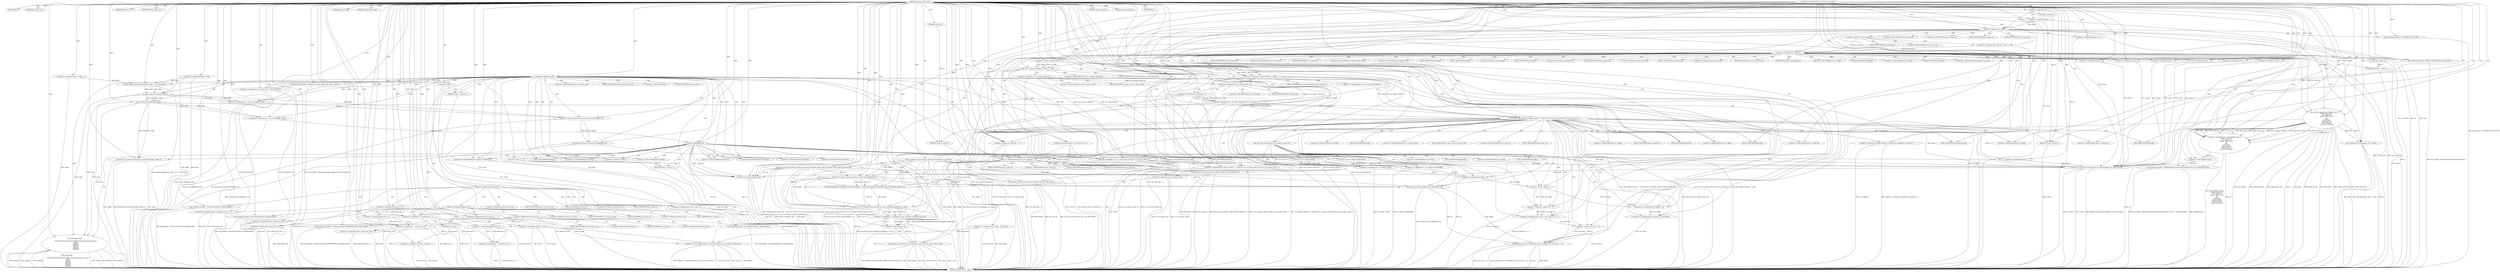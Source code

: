 digraph hostapd_notif_assoc {  
"1000117" [label = "(METHOD,hostapd_notif_assoc)" ]
"1000610" [label = "(METHOD_RETURN,int __cdecl)" ]
"1000118" [label = "(PARAM,hostapd_data *hapd)" ]
"1000119" [label = "(PARAM,const u8 *addr)" ]
"1000120" [label = "(PARAM,const u8 *req_ies)" ]
"1000121" [label = "(PARAM,size_t req_ies_len)" ]
"1000122" [label = "(PARAM,int reassoc)" ]
"1000140" [label = "(<operator>.assignment,hapda = hapd)" ]
"1000143" [label = "(<operator>.assignment,addra = addr)" ]
"1000146" [label = "(<operator>.assignment,req_iesa = req_ies)" ]
"1000149" [label = "(<operator>.assignment,req_ies_lena = req_ies_len)" ]
"1000152" [label = "(<operator>.assignment,reassoca = reassoc)" ]
"1000156" [label = "(<operator>.logicalNot,!addr)" ]
"1000159" [label = "(wpa_printf,wpa_printf(2, \"hostapd_notif_assoc: Skip event with no address\"))" ]
"1000162" [label = "(RETURN,return -1;,return -1;)" ]
"1000163" [label = "(<operator>.minus,-1)" ]
"1000165" [label = "(hostapd_logger,hostapd_logger(hapda, addra, 1u, 2, \"associated\"))" ]
"1000171" [label = "(ieee802_11_parse_elems,ieee802_11_parse_elems(req_iesa, req_ies_lena, &elems, 0))" ]
"1000182" [label = "(<operator>.assignment,ie = elems.wps_ie - 2)" ]
"1000184" [label = "(<operator>.subtraction,elems.wps_ie - 2)" ]
"1000189" [label = "(<operator>.assignment,ielen = elems.wps_ie_len + 2)" ]
"1000191" [label = "(<operator>.addition,elems.wps_ie_len + 2)" ]
"1000196" [label = "(wpa_printf,wpa_printf(2, \"STA included WPS IE in (Re)AssocReq\"))" ]
"1000205" [label = "(<operator>.assignment,ie = elems.rsn_ie - 2)" ]
"1000207" [label = "(<operator>.subtraction,elems.rsn_ie - 2)" ]
"1000212" [label = "(<operator>.assignment,ielen = elems.rsn_ie_len + 2)" ]
"1000214" [label = "(<operator>.addition,elems.rsn_ie_len + 2)" ]
"1000219" [label = "(wpa_printf,wpa_printf(2, \"STA included RSN IE in (Re)AssocReq\"))" ]
"1000228" [label = "(<operator>.assignment,ie = elems.wpa_ie - 2)" ]
"1000230" [label = "(<operator>.subtraction,elems.wpa_ie - 2)" ]
"1000235" [label = "(<operator>.assignment,ielen = elems.wpa_ie_len + 2)" ]
"1000237" [label = "(<operator>.addition,elems.wpa_ie_len + 2)" ]
"1000242" [label = "(wpa_printf,wpa_printf(2, \"STA included WPA IE in (Re)AssocReq\"))" ]
"1000247" [label = "(IDENTIFIER,L,)" ]
"1000248" [label = "(IDENTIFIER,L,)" ]
"1000249" [label = "(wpa_printf,wpa_printf(2, \"STA did not include WPS/RSN/WPA IE in (Re)AssocReq\"))" ]
"1000252" [label = "(<operator>.assignment,sta = ap_get_sta(hapda, addra))" ]
"1000254" [label = "(ap_get_sta,ap_get_sta(hapda, addra))" ]
"1000258" [label = "(IDENTIFIER,sta,if ( sta ))" ]
"1000260" [label = "(ap_sta_no_session_timeout,ap_sta_no_session_timeout(hapda, sta))" ]
"1000263" [label = "(accounting_sta_stop,accounting_sta_stop(hapda, sta))" ]
"1000266" [label = "(<operator>.assignment,sta->timeout_next = STA_NULLFUNC)" ]
"1000273" [label = "(<operator>.assignment,sta = ap_sta_add(hapda, addra))" ]
"1000275" [label = "(ap_sta_add,ap_sta_add(hapda, addra))" ]
"1000279" [label = "(<operator>.logicalNot,!sta)" ]
"1000282" [label = "(hostapd_drv_sta_disassoc,hostapd_drv_sta_disassoc(hapda, addra, 5))" ]
"1000286" [label = "(RETURN,return -1;,return -1;)" ]
"1000287" [label = "(<operator>.minus,-1)" ]
"1000289" [label = "(<operators>.assignmentAnd,sta->flags &= 0xFFFECFFF)" ]
"1000295" [label = "(wpa_printf,wpa_printf(\n      3,\n      \"STA %02x:%02x:%02x:%02x:%02x:%02x not allowed to connect\",\n      *addra,\n      addra[1],\n      addra[2],\n      addra[3],\n      addra[4],\n      addra[5]))" ]
"1000315" [label = "(<operator>.assignment,reason = 1)" ]
"1000319" [label = "(hostapd_drv_sta_disassoc,hostapd_drv_sta_disassoc(hapda, sta->addr, reason))" ]
"1000325" [label = "(ap_free_sta,ap_free_sta(hapda, sta))" ]
"1000328" [label = "(RETURN,return -1;,return -1;)" ]
"1000329" [label = "(<operator>.minus,-1)" ]
"1000331" [label = "(mbo_ap_check_sta_assoc,mbo_ap_check_sta_assoc(hapda, sta, &elems))" ]
"1000336" [label = "(ap_copy_sta_supp_op_classes,ap_copy_sta_supp_op_classes(sta, elems.supp_op_classes, elems.supp_op_classes_len))" ]
"1000352" [label = "(<operator>.logicalOr,!ie || !ielen)" ]
"1000353" [label = "(<operator>.logicalNot,!ie)" ]
"1000355" [label = "(<operator>.logicalNot,!ielen)" ]
"1000358" [label = "(wpa_printf,wpa_printf(2, \"No WPA/RSN IE from STA\"))" ]
"1000361" [label = "(<operator>.assignment,reason = 13)" ]
"1000366" [label = "(<operator>.logicalNot,!sta->wpa_sm)" ]
"1000371" [label = "(<operator>.assignment,sta->wpa_sm = v5)" ]
"1000377" [label = "(<operator>.logicalNot,!sta->wpa_sm)" ]
"1000382" [label = "(wpa_printf,wpa_printf(5, \"Failed to initialize WPA state machine\"))" ]
"1000385" [label = "(RETURN,return -1;,return -1;)" ]
"1000386" [label = "(<operator>.minus,-1)" ]
"1000388" [label = "(<operator>.assignment,res = wpa_validate_wpa_ie(\n            hapda->wpa_auth,\n            sta->wpa_sm,\n            hapda->iface->freq,\n            ie,\n            ielen,\n            elems.mdie,\n            elems.mdie_len,\n            elems.owe_dh,\n            elems.owe_dh_len))" ]
"1000390" [label = "(wpa_validate_wpa_ie,wpa_validate_wpa_ie(\n            hapda->wpa_auth,\n            sta->wpa_sm,\n            hapda->iface->freq,\n            ie,\n            ielen,\n            elems.mdie,\n            elems.mdie_len,\n            elems.owe_dh,\n            elems.owe_dh_len))" ]
"1000417" [label = "(IDENTIFIER,res,if ( res ))" ]
"1000419" [label = "(wpa_printf,wpa_printf(2, \"WPA/RSN information element rejected? (res %u)\", (unsigned int)res))" ]
"1000422" [label = "(<operator>.cast,(unsigned int)res)" ]
"1000425" [label = "(wpa_hexdump,wpa_hexdump(2, \"IE\", ie, ielen))" ]
"1000431" [label = "(IDENTIFIER,res,switch ( res ))" ]
"1000434" [label = "(<operator>.assignment,reason = 18)" ]
"1000439" [label = "(<operator>.assignment,reason = 19)" ]
"1000444" [label = "(<operator>.assignment,reason = 20)" ]
"1000449" [label = "(<operator>.assignment,reason = 13)" ]
"1000454" [label = "(<operator>.assignment,reason = 24)" ]
"1000459" [label = "(<operator>.assignment,reason = 13)" ]
"1000465" [label = "(<operator>.logicalAnd,(sta->flags & 0x402) == 1026 && !sta->sa_query_timed_out && sta->sa_query_count > 0)" ]
"1000466" [label = "(<operator>.equals,(sta->flags & 0x402) == 1026)" ]
"1000467" [label = "(<operator>.and,sta->flags & 0x402)" ]
"1000473" [label = "(<operator>.logicalAnd,!sta->sa_query_timed_out && sta->sa_query_count > 0)" ]
"1000474" [label = "(<operator>.logicalNot,!sta->sa_query_timed_out)" ]
"1000478" [label = "(<operator>.greaterThan,sta->sa_query_count > 0)" ]
"1000483" [label = "(ap_check_sa_query_timeout,ap_check_sa_query_timeout(hapda, sta))" ]
"1000487" [label = "(<operator>.logicalAnd,(sta->flags & 0x402) == 1026 && !sta->sa_query_timed_out && sta->auth_alg != 2)" ]
"1000488" [label = "(<operator>.equals,(sta->flags & 0x402) == 1026)" ]
"1000489" [label = "(<operator>.and,sta->flags & 0x402)" ]
"1000495" [label = "(<operator>.logicalAnd,!sta->sa_query_timed_out && sta->auth_alg != 2)" ]
"1000496" [label = "(<operator>.logicalNot,!sta->sa_query_timed_out)" ]
"1000500" [label = "(<operator>.notEquals,sta->auth_alg != 2)" ]
"1000507" [label = "(<operator>.logicalNot,!sta->sa_query_count)" ]
"1000511" [label = "(_ZN5QListIP23QAbstractAnimationTimerE4swapERS2_,_ZN5QListIP23QAbstractAnimationTimerE4swapERS2_(hapda, sta))" ]
"1000514" [label = "(<operator>.assignment,p = hostapd_eid_assoc_comeback_time(hapda, sta, buf))" ]
"1000516" [label = "(hostapd_eid_assoc_comeback_time,hostapd_eid_assoc_comeback_time(hapda, sta, buf))" ]
"1000520" [label = "(hostapd_sta_assoc,hostapd_sta_assoc(hapda, addra, reassoca, 0x1Eu, buf, p - buf))" ]
"1000526" [label = "(<operator>.subtraction,p - buf)" ]
"1000529" [label = "(RETURN,return 0;,return 0;)" ]
"1000530" [label = "(LITERAL,0,return 0;)" ]
"1000532" [label = "(wpa_auth_uses_mfp,wpa_auth_uses_mfp(sta->wpa_sm))" ]
"1000536" [label = "(<operator>.assignment,v6 = sta->flags | 0x400)" ]
"1000538" [label = "(<operator>.or,sta->flags | 0x400)" ]
"1000544" [label = "(<operator>.assignment,v6 = sta->flags & 0xFFFFFBFF)" ]
"1000546" [label = "(<operator>.and,sta->flags & 0xFFFFFBFF)" ]
"1000551" [label = "(<operator>.assignment,sta->flags = v6)" ]
"1000556" [label = "(<operator>.assignment,new_assoc = (sta->flags & 2) == 0)" ]
"1000558" [label = "(<operator>.equals,(sta->flags & 2) == 0)" ]
"1000559" [label = "(<operator>.and,sta->flags & 2)" ]
"1000565" [label = "(<operators>.assignmentOr,sta->flags |= 3u)" ]
"1000570" [label = "(<operators>.assignmentAnd,sta->flags &= 0xFFF7FFFF)" ]
"1000575" [label = "(hostapd_set_sta_flags,hostapd_set_sta_flags(hapda, sta))" ]
"1000579" [label = "(<operator>.logicalAnd,reassoca && sta->auth_alg == 2)" ]
"1000581" [label = "(<operator>.equals,sta->auth_alg == 2)" ]
"1000586" [label = "(wpa_auth_sm_event,wpa_auth_sm_event(sta->wpa_sm, WPA_ASSOC_FT))" ]
"1000592" [label = "(wpa_auth_sm_event,wpa_auth_sm_event(sta->wpa_sm, WPA_ASSOC))" ]
"1000597" [label = "(hostapd_new_assoc_sta,hostapd_new_assoc_sta(hapda, sta, new_assoc == 0))" ]
"1000600" [label = "(<operator>.equals,new_assoc == 0)" ]
"1000603" [label = "(ieee802_1x_notify_port_enabled,ieee802_1x_notify_port_enabled(sta->eapol_sm, 1))" ]
"1000608" [label = "(RETURN,return 0;,return 0;)" ]
"1000609" [label = "(LITERAL,0,return 0;)" ]
"1000174" [label = "(<operator>.addressOf,&elems)" ]
"1000178" [label = "(<operator>.fieldAccess,elems.wps_ie)" ]
"1000180" [label = "(FIELD_IDENTIFIER,wps_ie,wps_ie)" ]
"1000185" [label = "(<operator>.fieldAccess,elems.wps_ie)" ]
"1000187" [label = "(FIELD_IDENTIFIER,wps_ie,wps_ie)" ]
"1000192" [label = "(<operator>.fieldAccess,elems.wps_ie_len)" ]
"1000194" [label = "(FIELD_IDENTIFIER,wps_ie_len,wps_ie_len)" ]
"1000201" [label = "(<operator>.fieldAccess,elems.rsn_ie)" ]
"1000203" [label = "(FIELD_IDENTIFIER,rsn_ie,rsn_ie)" ]
"1000208" [label = "(<operator>.fieldAccess,elems.rsn_ie)" ]
"1000210" [label = "(FIELD_IDENTIFIER,rsn_ie,rsn_ie)" ]
"1000215" [label = "(<operator>.fieldAccess,elems.rsn_ie_len)" ]
"1000217" [label = "(FIELD_IDENTIFIER,rsn_ie_len,rsn_ie_len)" ]
"1000224" [label = "(<operator>.fieldAccess,elems.wpa_ie)" ]
"1000226" [label = "(FIELD_IDENTIFIER,wpa_ie,wpa_ie)" ]
"1000231" [label = "(<operator>.fieldAccess,elems.wpa_ie)" ]
"1000233" [label = "(FIELD_IDENTIFIER,wpa_ie,wpa_ie)" ]
"1000238" [label = "(<operator>.fieldAccess,elems.wpa_ie_len)" ]
"1000240" [label = "(FIELD_IDENTIFIER,wpa_ie_len,wpa_ie_len)" ]
"1000267" [label = "(<operator>.indirectFieldAccess,sta->timeout_next)" ]
"1000269" [label = "(FIELD_IDENTIFIER,timeout_next,timeout_next)" ]
"1000290" [label = "(<operator>.indirectFieldAccess,sta->flags)" ]
"1000292" [label = "(FIELD_IDENTIFIER,flags,flags)" ]
"1000298" [label = "(<operator>.indirection,*addra)" ]
"1000300" [label = "(<operator>.indirectIndexAccess,addra[1])" ]
"1000303" [label = "(<operator>.indirectIndexAccess,addra[2])" ]
"1000306" [label = "(<operator>.indirectIndexAccess,addra[3])" ]
"1000309" [label = "(<operator>.indirectIndexAccess,addra[4])" ]
"1000312" [label = "(<operator>.indirectIndexAccess,addra[5])" ]
"1000321" [label = "(<operator>.indirectFieldAccess,sta->addr)" ]
"1000323" [label = "(FIELD_IDENTIFIER,addr,addr)" ]
"1000345" [label = "(<operator>.indirectFieldAccess,hapda->conf->wpa)" ]
"1000367" [label = "(<operator>.indirectFieldAccess,sta->wpa_sm)" ]
"1000369" [label = "(FIELD_IDENTIFIER,wpa_sm,wpa_sm)" ]
"1000372" [label = "(<operator>.indirectFieldAccess,sta->wpa_sm)" ]
"1000374" [label = "(FIELD_IDENTIFIER,wpa_sm,wpa_sm)" ]
"1000378" [label = "(<operator>.indirectFieldAccess,sta->wpa_sm)" ]
"1000380" [label = "(FIELD_IDENTIFIER,wpa_sm,wpa_sm)" ]
"1000391" [label = "(<operator>.indirectFieldAccess,hapda->wpa_auth)" ]
"1000393" [label = "(FIELD_IDENTIFIER,wpa_auth,wpa_auth)" ]
"1000394" [label = "(<operator>.indirectFieldAccess,sta->wpa_sm)" ]
"1000396" [label = "(FIELD_IDENTIFIER,wpa_sm,wpa_sm)" ]
"1000397" [label = "(<operator>.indirectFieldAccess,hapda->iface->freq)" ]
"1000398" [label = "(<operator>.indirectFieldAccess,hapda->iface)" ]
"1000400" [label = "(FIELD_IDENTIFIER,iface,iface)" ]
"1000401" [label = "(FIELD_IDENTIFIER,freq,freq)" ]
"1000404" [label = "(<operator>.fieldAccess,elems.mdie)" ]
"1000406" [label = "(FIELD_IDENTIFIER,mdie,mdie)" ]
"1000407" [label = "(<operator>.fieldAccess,elems.mdie_len)" ]
"1000409" [label = "(FIELD_IDENTIFIER,mdie_len,mdie_len)" ]
"1000410" [label = "(<operator>.fieldAccess,elems.owe_dh)" ]
"1000412" [label = "(FIELD_IDENTIFIER,owe_dh,owe_dh)" ]
"1000413" [label = "(<operator>.fieldAccess,elems.owe_dh_len)" ]
"1000415" [label = "(FIELD_IDENTIFIER,owe_dh_len,owe_dh_len)" ]
"1000423" [label = "(UNKNOWN,unsigned int,unsigned int)" ]
"1000468" [label = "(<operator>.indirectFieldAccess,sta->flags)" ]
"1000470" [label = "(FIELD_IDENTIFIER,flags,flags)" ]
"1000475" [label = "(<operator>.indirectFieldAccess,sta->sa_query_timed_out)" ]
"1000477" [label = "(FIELD_IDENTIFIER,sa_query_timed_out,sa_query_timed_out)" ]
"1000479" [label = "(<operator>.indirectFieldAccess,sta->sa_query_count)" ]
"1000481" [label = "(FIELD_IDENTIFIER,sa_query_count,sa_query_count)" ]
"1000490" [label = "(<operator>.indirectFieldAccess,sta->flags)" ]
"1000492" [label = "(FIELD_IDENTIFIER,flags,flags)" ]
"1000497" [label = "(<operator>.indirectFieldAccess,sta->sa_query_timed_out)" ]
"1000499" [label = "(FIELD_IDENTIFIER,sa_query_timed_out,sa_query_timed_out)" ]
"1000501" [label = "(<operator>.indirectFieldAccess,sta->auth_alg)" ]
"1000503" [label = "(FIELD_IDENTIFIER,auth_alg,auth_alg)" ]
"1000508" [label = "(<operator>.indirectFieldAccess,sta->sa_query_count)" ]
"1000510" [label = "(FIELD_IDENTIFIER,sa_query_count,sa_query_count)" ]
"1000533" [label = "(<operator>.indirectFieldAccess,sta->wpa_sm)" ]
"1000535" [label = "(FIELD_IDENTIFIER,wpa_sm,wpa_sm)" ]
"1000539" [label = "(<operator>.indirectFieldAccess,sta->flags)" ]
"1000541" [label = "(FIELD_IDENTIFIER,flags,flags)" ]
"1000547" [label = "(<operator>.indirectFieldAccess,sta->flags)" ]
"1000549" [label = "(FIELD_IDENTIFIER,flags,flags)" ]
"1000552" [label = "(<operator>.indirectFieldAccess,sta->flags)" ]
"1000554" [label = "(FIELD_IDENTIFIER,flags,flags)" ]
"1000560" [label = "(<operator>.indirectFieldAccess,sta->flags)" ]
"1000562" [label = "(FIELD_IDENTIFIER,flags,flags)" ]
"1000566" [label = "(<operator>.indirectFieldAccess,sta->flags)" ]
"1000568" [label = "(FIELD_IDENTIFIER,flags,flags)" ]
"1000571" [label = "(<operator>.indirectFieldAccess,sta->flags)" ]
"1000573" [label = "(FIELD_IDENTIFIER,flags,flags)" ]
"1000582" [label = "(<operator>.indirectFieldAccess,sta->auth_alg)" ]
"1000584" [label = "(FIELD_IDENTIFIER,auth_alg,auth_alg)" ]
"1000587" [label = "(<operator>.indirectFieldAccess,sta->wpa_sm)" ]
"1000589" [label = "(FIELD_IDENTIFIER,wpa_sm,wpa_sm)" ]
"1000593" [label = "(<operator>.indirectFieldAccess,sta->wpa_sm)" ]
"1000595" [label = "(FIELD_IDENTIFIER,wpa_sm,wpa_sm)" ]
"1000604" [label = "(<operator>.indirectFieldAccess,sta->eapol_sm)" ]
"1000606" [label = "(FIELD_IDENTIFIER,eapol_sm,eapol_sm)" ]
  "1000328" -> "1000610"  [ label = "DDG: <RET>"] 
  "1000331" -> "1000610"  [ label = "DDG: mbo_ap_check_sta_assoc(hapda, sta, &elems)"] 
  "1000526" -> "1000610"  [ label = "DDG: p"] 
  "1000260" -> "1000610"  [ label = "DDG: ap_sta_no_session_timeout(hapda, sta)"] 
  "1000325" -> "1000610"  [ label = "DDG: sta"] 
  "1000143" -> "1000610"  [ label = "DDG: addra"] 
  "1000266" -> "1000610"  [ label = "DDG: sta->timeout_next"] 
  "1000581" -> "1000610"  [ label = "DDG: sta->auth_alg"] 
  "1000487" -> "1000610"  [ label = "DDG: !sta->sa_query_timed_out && sta->auth_alg != 2"] 
  "1000516" -> "1000610"  [ label = "DDG: sta"] 
  "1000390" -> "1000610"  [ label = "DDG: sta->wpa_sm"] 
  "1000579" -> "1000610"  [ label = "DDG: sta->auth_alg == 2"] 
  "1000295" -> "1000610"  [ label = "DDG: wpa_printf(\n      3,\n      \"STA %02x:%02x:%02x:%02x:%02x:%02x not allowed to connect\",\n      *addra,\n      addra[1],\n      addra[2],\n      addra[3],\n      addra[4],\n      addra[5])"] 
  "1000597" -> "1000610"  [ label = "DDG: new_assoc == 0"] 
  "1000570" -> "1000610"  [ label = "DDG: sta->flags"] 
  "1000388" -> "1000610"  [ label = "DDG: res"] 
  "1000189" -> "1000610"  [ label = "DDG: elems.wps_ie_len + 2"] 
  "1000422" -> "1000610"  [ label = "DDG: res"] 
  "1000390" -> "1000610"  [ label = "DDG: elems.mdie_len"] 
  "1000495" -> "1000610"  [ label = "DDG: !sta->sa_query_timed_out"] 
  "1000495" -> "1000610"  [ label = "DDG: sta->auth_alg != 2"] 
  "1000163" -> "1000610"  [ label = "DDG: -1"] 
  "1000352" -> "1000610"  [ label = "DDG: !ie || !ielen"] 
  "1000520" -> "1000610"  [ label = "DDG: buf"] 
  "1000473" -> "1000610"  [ label = "DDG: sta->sa_query_count > 0"] 
  "1000325" -> "1000610"  [ label = "DDG: ap_free_sta(hapda, sta)"] 
  "1000352" -> "1000610"  [ label = "DDG: !ie"] 
  "1000319" -> "1000610"  [ label = "DDG: hostapd_drv_sta_disassoc(hapda, sta->addr, reason)"] 
  "1000171" -> "1000610"  [ label = "DDG: &elems"] 
  "1000319" -> "1000610"  [ label = "DDG: sta->addr"] 
  "1000487" -> "1000610"  [ label = "DDG: (sta->flags & 0x402) == 1026"] 
  "1000336" -> "1000610"  [ label = "DDG: sta"] 
  "1000122" -> "1000610"  [ label = "DDG: reassoc"] 
  "1000536" -> "1000610"  [ label = "DDG: sta->flags | 0x400"] 
  "1000140" -> "1000610"  [ label = "DDG: hapd"] 
  "1000182" -> "1000610"  [ label = "DDG: elems.wps_ie - 2"] 
  "1000419" -> "1000610"  [ label = "DDG: (unsigned int)res"] 
  "1000212" -> "1000610"  [ label = "DDG: ielen"] 
  "1000558" -> "1000610"  [ label = "DDG: sta->flags & 2"] 
  "1000156" -> "1000610"  [ label = "DDG: addr"] 
  "1000331" -> "1000610"  [ label = "DDG: &elems"] 
  "1000228" -> "1000610"  [ label = "DDG: elems.wpa_ie - 2"] 
  "1000551" -> "1000610"  [ label = "DDG: v6"] 
  "1000228" -> "1000610"  [ label = "DDG: ie"] 
  "1000289" -> "1000610"  [ label = "DDG: sta->flags"] 
  "1000597" -> "1000610"  [ label = "DDG: hostapd_new_assoc_sta(hapda, sta, new_assoc == 0)"] 
  "1000579" -> "1000610"  [ label = "DDG: reassoca && sta->auth_alg == 2"] 
  "1000254" -> "1000610"  [ label = "DDG: addra"] 
  "1000483" -> "1000610"  [ label = "DDG: ap_check_sa_query_timeout(hapda, sta)"] 
  "1000282" -> "1000610"  [ label = "DDG: hapda"] 
  "1000352" -> "1000610"  [ label = "DDG: !ielen"] 
  "1000295" -> "1000610"  [ label = "DDG: *addra"] 
  "1000355" -> "1000610"  [ label = "DDG: ielen"] 
  "1000382" -> "1000610"  [ label = "DDG: wpa_printf(5, \"Failed to initialize WPA state machine\")"] 
  "1000544" -> "1000610"  [ label = "DDG: sta->flags & 0xFFFFFBFF"] 
  "1000500" -> "1000610"  [ label = "DDG: sta->auth_alg"] 
  "1000390" -> "1000610"  [ label = "DDG: hapda->wpa_auth"] 
  "1000390" -> "1000610"  [ label = "DDG: ie"] 
  "1000465" -> "1000610"  [ label = "DDG: (sta->flags & 0x402) == 1026 && !sta->sa_query_timed_out && sta->sa_query_count > 0"] 
  "1000212" -> "1000610"  [ label = "DDG: elems.rsn_ie_len + 2"] 
  "1000487" -> "1000610"  [ label = "DDG: (sta->flags & 0x402) == 1026 && !sta->sa_query_timed_out && sta->auth_alg != 2"] 
  "1000266" -> "1000610"  [ label = "DDG: STA_NULLFUNC"] 
  "1000152" -> "1000610"  [ label = "DDG: reassoca"] 
  "1000336" -> "1000610"  [ label = "DDG: elems.supp_op_classes_len"] 
  "1000182" -> "1000610"  [ label = "DDG: ie"] 
  "1000556" -> "1000610"  [ label = "DDG: (sta->flags & 2) == 0"] 
  "1000149" -> "1000610"  [ label = "DDG: req_ies_lena"] 
  "1000520" -> "1000610"  [ label = "DDG: reassoca"] 
  "1000603" -> "1000610"  [ label = "DDG: ieee802_1x_notify_port_enabled(sta->eapol_sm, 1)"] 
  "1000146" -> "1000610"  [ label = "DDG: req_iesa"] 
  "1000146" -> "1000610"  [ label = "DDG: req_ies"] 
  "1000235" -> "1000610"  [ label = "DDG: ielen"] 
  "1000282" -> "1000610"  [ label = "DDG: hostapd_drv_sta_disassoc(hapda, addra, 5)"] 
  "1000419" -> "1000610"  [ label = "DDG: wpa_printf(2, \"WPA/RSN information element rejected? (res %u)\", (unsigned int)res)"] 
  "1000520" -> "1000610"  [ label = "DDG: addra"] 
  "1000189" -> "1000610"  [ label = "DDG: ielen"] 
  "1000474" -> "1000610"  [ label = "DDG: sta->sa_query_timed_out"] 
  "1000214" -> "1000610"  [ label = "DDG: elems.rsn_ie_len"] 
  "1000235" -> "1000610"  [ label = "DDG: elems.wpa_ie_len + 2"] 
  "1000390" -> "1000610"  [ label = "DDG: ielen"] 
  "1000275" -> "1000610"  [ label = "DDG: addra"] 
  "1000390" -> "1000610"  [ label = "DDG: elems.owe_dh"] 
  "1000507" -> "1000610"  [ label = "DDG: sta->sa_query_count"] 
  "1000263" -> "1000610"  [ label = "DDG: accounting_sta_stop(hapda, sta)"] 
  "1000520" -> "1000610"  [ label = "DDG: p - buf"] 
  "1000377" -> "1000610"  [ label = "DDG: sta->wpa_sm"] 
  "1000600" -> "1000610"  [ label = "DDG: new_assoc"] 
  "1000592" -> "1000610"  [ label = "DDG: WPA_ASSOC"] 
  "1000159" -> "1000610"  [ label = "DDG: wpa_printf(2, \"hostapd_notif_assoc: Skip event with no address\")"] 
  "1000489" -> "1000610"  [ label = "DDG: sta->flags"] 
  "1000184" -> "1000610"  [ label = "DDG: elems.wps_ie"] 
  "1000205" -> "1000610"  [ label = "DDG: elems.rsn_ie - 2"] 
  "1000514" -> "1000610"  [ label = "DDG: hostapd_eid_assoc_comeback_time(hapda, sta, buf)"] 
  "1000279" -> "1000610"  [ label = "DDG: !sta"] 
  "1000575" -> "1000610"  [ label = "DDG: hostapd_set_sta_flags(hapda, sta)"] 
  "1000273" -> "1000610"  [ label = "DDG: ap_sta_add(hapda, addra)"] 
  "1000249" -> "1000610"  [ label = "DDG: wpa_printf(2, \"STA did not include WPS/RSN/WPA IE in (Re)AssocReq\")"] 
  "1000425" -> "1000610"  [ label = "DDG: wpa_hexdump(2, \"IE\", ie, ielen)"] 
  "1000295" -> "1000610"  [ label = "DDG: addra[2]"] 
  "1000592" -> "1000610"  [ label = "DDG: sta->wpa_sm"] 
  "1000230" -> "1000610"  [ label = "DDG: elems.wpa_ie"] 
  "1000597" -> "1000610"  [ label = "DDG: sta"] 
  "1000287" -> "1000610"  [ label = "DDG: -1"] 
  "1000520" -> "1000610"  [ label = "DDG: hostapd_sta_assoc(hapda, addra, reassoca, 0x1Eu, buf, p - buf)"] 
  "1000331" -> "1000610"  [ label = "DDG: hapda"] 
  "1000171" -> "1000610"  [ label = "DDG: ieee802_11_parse_elems(req_iesa, req_ies_lena, &elems, 0)"] 
  "1000465" -> "1000610"  [ label = "DDG: !sta->sa_query_timed_out && sta->sa_query_count > 0"] 
  "1000586" -> "1000610"  [ label = "DDG: sta->wpa_sm"] 
  "1000207" -> "1000610"  [ label = "DDG: elems.rsn_ie"] 
  "1000140" -> "1000610"  [ label = "DDG: hapda"] 
  "1000390" -> "1000610"  [ label = "DDG: elems.mdie"] 
  "1000478" -> "1000610"  [ label = "DDG: sta->sa_query_count"] 
  "1000191" -> "1000610"  [ label = "DDG: elems.wps_ie_len"] 
  "1000507" -> "1000610"  [ label = "DDG: !sta->sa_query_count"] 
  "1000532" -> "1000610"  [ label = "DDG: wpa_auth_uses_mfp(sta->wpa_sm)"] 
  "1000279" -> "1000610"  [ label = "DDG: sta"] 
  "1000156" -> "1000610"  [ label = "DDG: !addr"] 
  "1000295" -> "1000610"  [ label = "DDG: addra[3]"] 
  "1000336" -> "1000610"  [ label = "DDG: ap_copy_sta_supp_op_classes(sta, elems.supp_op_classes, elems.supp_op_classes_len)"] 
  "1000295" -> "1000610"  [ label = "DDG: addra[1]"] 
  "1000592" -> "1000610"  [ label = "DDG: wpa_auth_sm_event(sta->wpa_sm, WPA_ASSOC)"] 
  "1000488" -> "1000610"  [ label = "DDG: sta->flags & 0x402"] 
  "1000205" -> "1000610"  [ label = "DDG: ie"] 
  "1000586" -> "1000610"  [ label = "DDG: wpa_auth_sm_event(sta->wpa_sm, WPA_ASSOC_FT)"] 
  "1000329" -> "1000610"  [ label = "DDG: -1"] 
  "1000377" -> "1000610"  [ label = "DDG: !sta->wpa_sm"] 
  "1000196" -> "1000610"  [ label = "DDG: wpa_printf(2, \"STA included WPS IE in (Re)AssocReq\")"] 
  "1000425" -> "1000610"  [ label = "DDG: ie"] 
  "1000242" -> "1000610"  [ label = "DDG: wpa_printf(2, \"STA included WPA IE in (Re)AssocReq\")"] 
  "1000353" -> "1000610"  [ label = "DDG: ie"] 
  "1000586" -> "1000610"  [ label = "DDG: WPA_ASSOC_FT"] 
  "1000371" -> "1000610"  [ label = "DDG: v5"] 
  "1000597" -> "1000610"  [ label = "DDG: hapda"] 
  "1000390" -> "1000610"  [ label = "DDG: hapda->iface->freq"] 
  "1000171" -> "1000610"  [ label = "DDG: req_ies_lena"] 
  "1000282" -> "1000610"  [ label = "DDG: addra"] 
  "1000237" -> "1000610"  [ label = "DDG: elems.wpa_ie_len"] 
  "1000511" -> "1000610"  [ label = "DDG: _ZN5QListIP23QAbstractAnimationTimerE4swapERS2_(hapda, sta)"] 
  "1000603" -> "1000610"  [ label = "DDG: sta->eapol_sm"] 
  "1000579" -> "1000610"  [ label = "DDG: reassoca"] 
  "1000295" -> "1000610"  [ label = "DDG: addra[4]"] 
  "1000520" -> "1000610"  [ label = "DDG: hapda"] 
  "1000496" -> "1000610"  [ label = "DDG: sta->sa_query_timed_out"] 
  "1000252" -> "1000610"  [ label = "DDG: ap_get_sta(hapda, addra)"] 
  "1000390" -> "1000610"  [ label = "DDG: elems.owe_dh_len"] 
  "1000473" -> "1000610"  [ label = "DDG: !sta->sa_query_timed_out"] 
  "1000325" -> "1000610"  [ label = "DDG: hapda"] 
  "1000171" -> "1000610"  [ label = "DDG: req_iesa"] 
  "1000152" -> "1000610"  [ label = "DDG: reassoc"] 
  "1000336" -> "1000610"  [ label = "DDG: elems.supp_op_classes"] 
  "1000319" -> "1000610"  [ label = "DDG: reason"] 
  "1000358" -> "1000610"  [ label = "DDG: wpa_printf(2, \"No WPA/RSN IE from STA\")"] 
  "1000295" -> "1000610"  [ label = "DDG: addra[5]"] 
  "1000425" -> "1000610"  [ label = "DDG: ielen"] 
  "1000386" -> "1000610"  [ label = "DDG: -1"] 
  "1000165" -> "1000610"  [ label = "DDG: hostapd_logger(hapda, addra, 1u, 2, \"associated\")"] 
  "1000388" -> "1000610"  [ label = "DDG: wpa_validate_wpa_ie(\n            hapda->wpa_auth,\n            sta->wpa_sm,\n            hapda->iface->freq,\n            ie,\n            ielen,\n            elems.mdie,\n            elems.mdie_len,\n            elems.owe_dh,\n            elems.owe_dh_len)"] 
  "1000219" -> "1000610"  [ label = "DDG: wpa_printf(2, \"STA included RSN IE in (Re)AssocReq\")"] 
  "1000149" -> "1000610"  [ label = "DDG: req_ies_len"] 
  "1000385" -> "1000610"  [ label = "DDG: <RET>"] 
  "1000608" -> "1000610"  [ label = "DDG: <RET>"] 
  "1000529" -> "1000610"  [ label = "DDG: <RET>"] 
  "1000162" -> "1000610"  [ label = "DDG: <RET>"] 
  "1000286" -> "1000610"  [ label = "DDG: <RET>"] 
  "1000117" -> "1000118"  [ label = "DDG: "] 
  "1000117" -> "1000119"  [ label = "DDG: "] 
  "1000117" -> "1000120"  [ label = "DDG: "] 
  "1000117" -> "1000121"  [ label = "DDG: "] 
  "1000117" -> "1000122"  [ label = "DDG: "] 
  "1000117" -> "1000140"  [ label = "DDG: "] 
  "1000117" -> "1000143"  [ label = "DDG: "] 
  "1000117" -> "1000146"  [ label = "DDG: "] 
  "1000117" -> "1000149"  [ label = "DDG: "] 
  "1000122" -> "1000152"  [ label = "DDG: reassoc"] 
  "1000117" -> "1000152"  [ label = "DDG: "] 
  "1000117" -> "1000156"  [ label = "DDG: "] 
  "1000117" -> "1000159"  [ label = "DDG: "] 
  "1000163" -> "1000162"  [ label = "DDG: -1"] 
  "1000117" -> "1000163"  [ label = "DDG: "] 
  "1000140" -> "1000165"  [ label = "DDG: hapda"] 
  "1000117" -> "1000165"  [ label = "DDG: "] 
  "1000143" -> "1000165"  [ label = "DDG: addra"] 
  "1000146" -> "1000171"  [ label = "DDG: req_iesa"] 
  "1000117" -> "1000171"  [ label = "DDG: "] 
  "1000149" -> "1000171"  [ label = "DDG: req_ies_lena"] 
  "1000184" -> "1000182"  [ label = "DDG: elems.wps_ie"] 
  "1000184" -> "1000182"  [ label = "DDG: 2"] 
  "1000117" -> "1000182"  [ label = "DDG: "] 
  "1000117" -> "1000184"  [ label = "DDG: "] 
  "1000117" -> "1000189"  [ label = "DDG: "] 
  "1000117" -> "1000191"  [ label = "DDG: "] 
  "1000117" -> "1000196"  [ label = "DDG: "] 
  "1000207" -> "1000205"  [ label = "DDG: elems.rsn_ie"] 
  "1000207" -> "1000205"  [ label = "DDG: 2"] 
  "1000117" -> "1000205"  [ label = "DDG: "] 
  "1000117" -> "1000207"  [ label = "DDG: "] 
  "1000117" -> "1000212"  [ label = "DDG: "] 
  "1000117" -> "1000214"  [ label = "DDG: "] 
  "1000117" -> "1000219"  [ label = "DDG: "] 
  "1000230" -> "1000228"  [ label = "DDG: elems.wpa_ie"] 
  "1000230" -> "1000228"  [ label = "DDG: 2"] 
  "1000117" -> "1000228"  [ label = "DDG: "] 
  "1000117" -> "1000230"  [ label = "DDG: "] 
  "1000117" -> "1000235"  [ label = "DDG: "] 
  "1000117" -> "1000237"  [ label = "DDG: "] 
  "1000117" -> "1000242"  [ label = "DDG: "] 
  "1000117" -> "1000247"  [ label = "DDG: "] 
  "1000117" -> "1000248"  [ label = "DDG: "] 
  "1000117" -> "1000249"  [ label = "DDG: "] 
  "1000254" -> "1000252"  [ label = "DDG: hapda"] 
  "1000254" -> "1000252"  [ label = "DDG: addra"] 
  "1000117" -> "1000252"  [ label = "DDG: "] 
  "1000165" -> "1000254"  [ label = "DDG: hapda"] 
  "1000117" -> "1000254"  [ label = "DDG: "] 
  "1000165" -> "1000254"  [ label = "DDG: addra"] 
  "1000117" -> "1000258"  [ label = "DDG: "] 
  "1000254" -> "1000260"  [ label = "DDG: hapda"] 
  "1000117" -> "1000260"  [ label = "DDG: "] 
  "1000252" -> "1000260"  [ label = "DDG: sta"] 
  "1000260" -> "1000263"  [ label = "DDG: hapda"] 
  "1000117" -> "1000263"  [ label = "DDG: "] 
  "1000260" -> "1000263"  [ label = "DDG: sta"] 
  "1000117" -> "1000266"  [ label = "DDG: "] 
  "1000275" -> "1000273"  [ label = "DDG: hapda"] 
  "1000275" -> "1000273"  [ label = "DDG: addra"] 
  "1000117" -> "1000273"  [ label = "DDG: "] 
  "1000254" -> "1000275"  [ label = "DDG: hapda"] 
  "1000117" -> "1000275"  [ label = "DDG: "] 
  "1000254" -> "1000275"  [ label = "DDG: addra"] 
  "1000273" -> "1000279"  [ label = "DDG: sta"] 
  "1000117" -> "1000279"  [ label = "DDG: "] 
  "1000275" -> "1000282"  [ label = "DDG: hapda"] 
  "1000117" -> "1000282"  [ label = "DDG: "] 
  "1000275" -> "1000282"  [ label = "DDG: addra"] 
  "1000287" -> "1000286"  [ label = "DDG: -1"] 
  "1000117" -> "1000287"  [ label = "DDG: "] 
  "1000117" -> "1000289"  [ label = "DDG: "] 
  "1000117" -> "1000295"  [ label = "DDG: "] 
  "1000254" -> "1000295"  [ label = "DDG: addra"] 
  "1000275" -> "1000295"  [ label = "DDG: addra"] 
  "1000117" -> "1000315"  [ label = "DDG: "] 
  "1000331" -> "1000319"  [ label = "DDG: hapda"] 
  "1000263" -> "1000319"  [ label = "DDG: hapda"] 
  "1000275" -> "1000319"  [ label = "DDG: hapda"] 
  "1000117" -> "1000319"  [ label = "DDG: "] 
  "1000439" -> "1000319"  [ label = "DDG: reason"] 
  "1000454" -> "1000319"  [ label = "DDG: reason"] 
  "1000449" -> "1000319"  [ label = "DDG: reason"] 
  "1000434" -> "1000319"  [ label = "DDG: reason"] 
  "1000444" -> "1000319"  [ label = "DDG: reason"] 
  "1000315" -> "1000319"  [ label = "DDG: reason"] 
  "1000361" -> "1000319"  [ label = "DDG: reason"] 
  "1000459" -> "1000319"  [ label = "DDG: reason"] 
  "1000319" -> "1000325"  [ label = "DDG: hapda"] 
  "1000117" -> "1000325"  [ label = "DDG: "] 
  "1000279" -> "1000325"  [ label = "DDG: sta"] 
  "1000336" -> "1000325"  [ label = "DDG: sta"] 
  "1000263" -> "1000325"  [ label = "DDG: sta"] 
  "1000329" -> "1000328"  [ label = "DDG: -1"] 
  "1000117" -> "1000329"  [ label = "DDG: "] 
  "1000117" -> "1000331"  [ label = "DDG: "] 
  "1000331" -> "1000336"  [ label = "DDG: sta"] 
  "1000117" -> "1000336"  [ label = "DDG: "] 
  "1000353" -> "1000352"  [ label = "DDG: ie"] 
  "1000117" -> "1000353"  [ label = "DDG: "] 
  "1000355" -> "1000352"  [ label = "DDG: ielen"] 
  "1000117" -> "1000355"  [ label = "DDG: "] 
  "1000117" -> "1000358"  [ label = "DDG: "] 
  "1000117" -> "1000361"  [ label = "DDG: "] 
  "1000117" -> "1000371"  [ label = "DDG: "] 
  "1000366" -> "1000377"  [ label = "DDG: sta->wpa_sm"] 
  "1000371" -> "1000377"  [ label = "DDG: sta->wpa_sm"] 
  "1000117" -> "1000382"  [ label = "DDG: "] 
  "1000386" -> "1000385"  [ label = "DDG: -1"] 
  "1000117" -> "1000386"  [ label = "DDG: "] 
  "1000390" -> "1000388"  [ label = "DDG: elems.owe_dh"] 
  "1000390" -> "1000388"  [ label = "DDG: ie"] 
  "1000390" -> "1000388"  [ label = "DDG: hapda->iface->freq"] 
  "1000390" -> "1000388"  [ label = "DDG: elems.owe_dh_len"] 
  "1000390" -> "1000388"  [ label = "DDG: ielen"] 
  "1000390" -> "1000388"  [ label = "DDG: elems.mdie_len"] 
  "1000390" -> "1000388"  [ label = "DDG: sta->wpa_sm"] 
  "1000390" -> "1000388"  [ label = "DDG: elems.mdie"] 
  "1000390" -> "1000388"  [ label = "DDG: hapda->wpa_auth"] 
  "1000117" -> "1000388"  [ label = "DDG: "] 
  "1000377" -> "1000390"  [ label = "DDG: sta->wpa_sm"] 
  "1000353" -> "1000390"  [ label = "DDG: ie"] 
  "1000117" -> "1000390"  [ label = "DDG: "] 
  "1000355" -> "1000390"  [ label = "DDG: ielen"] 
  "1000117" -> "1000417"  [ label = "DDG: "] 
  "1000117" -> "1000419"  [ label = "DDG: "] 
  "1000422" -> "1000419"  [ label = "DDG: res"] 
  "1000388" -> "1000422"  [ label = "DDG: res"] 
  "1000117" -> "1000422"  [ label = "DDG: "] 
  "1000117" -> "1000425"  [ label = "DDG: "] 
  "1000390" -> "1000425"  [ label = "DDG: ie"] 
  "1000390" -> "1000425"  [ label = "DDG: ielen"] 
  "1000117" -> "1000431"  [ label = "DDG: "] 
  "1000117" -> "1000434"  [ label = "DDG: "] 
  "1000117" -> "1000439"  [ label = "DDG: "] 
  "1000117" -> "1000444"  [ label = "DDG: "] 
  "1000117" -> "1000449"  [ label = "DDG: "] 
  "1000117" -> "1000454"  [ label = "DDG: "] 
  "1000117" -> "1000459"  [ label = "DDG: "] 
  "1000466" -> "1000465"  [ label = "DDG: sta->flags & 0x402"] 
  "1000466" -> "1000465"  [ label = "DDG: 1026"] 
  "1000467" -> "1000466"  [ label = "DDG: sta->flags"] 
  "1000467" -> "1000466"  [ label = "DDG: 0x402"] 
  "1000117" -> "1000467"  [ label = "DDG: "] 
  "1000117" -> "1000466"  [ label = "DDG: "] 
  "1000473" -> "1000465"  [ label = "DDG: !sta->sa_query_timed_out"] 
  "1000473" -> "1000465"  [ label = "DDG: sta->sa_query_count > 0"] 
  "1000474" -> "1000473"  [ label = "DDG: sta->sa_query_timed_out"] 
  "1000478" -> "1000473"  [ label = "DDG: sta->sa_query_count"] 
  "1000478" -> "1000473"  [ label = "DDG: 0"] 
  "1000117" -> "1000478"  [ label = "DDG: "] 
  "1000331" -> "1000483"  [ label = "DDG: hapda"] 
  "1000117" -> "1000483"  [ label = "DDG: "] 
  "1000336" -> "1000483"  [ label = "DDG: sta"] 
  "1000488" -> "1000487"  [ label = "DDG: sta->flags & 0x402"] 
  "1000488" -> "1000487"  [ label = "DDG: 1026"] 
  "1000489" -> "1000488"  [ label = "DDG: sta->flags"] 
  "1000489" -> "1000488"  [ label = "DDG: 0x402"] 
  "1000467" -> "1000489"  [ label = "DDG: sta->flags"] 
  "1000117" -> "1000489"  [ label = "DDG: "] 
  "1000117" -> "1000488"  [ label = "DDG: "] 
  "1000495" -> "1000487"  [ label = "DDG: !sta->sa_query_timed_out"] 
  "1000495" -> "1000487"  [ label = "DDG: sta->auth_alg != 2"] 
  "1000496" -> "1000495"  [ label = "DDG: sta->sa_query_timed_out"] 
  "1000474" -> "1000496"  [ label = "DDG: sta->sa_query_timed_out"] 
  "1000500" -> "1000495"  [ label = "DDG: sta->auth_alg"] 
  "1000500" -> "1000495"  [ label = "DDG: 2"] 
  "1000117" -> "1000500"  [ label = "DDG: "] 
  "1000478" -> "1000507"  [ label = "DDG: sta->sa_query_count"] 
  "1000331" -> "1000511"  [ label = "DDG: hapda"] 
  "1000483" -> "1000511"  [ label = "DDG: hapda"] 
  "1000117" -> "1000511"  [ label = "DDG: "] 
  "1000336" -> "1000511"  [ label = "DDG: sta"] 
  "1000483" -> "1000511"  [ label = "DDG: sta"] 
  "1000516" -> "1000514"  [ label = "DDG: hapda"] 
  "1000516" -> "1000514"  [ label = "DDG: sta"] 
  "1000516" -> "1000514"  [ label = "DDG: buf"] 
  "1000117" -> "1000514"  [ label = "DDG: "] 
  "1000511" -> "1000516"  [ label = "DDG: hapda"] 
  "1000331" -> "1000516"  [ label = "DDG: hapda"] 
  "1000483" -> "1000516"  [ label = "DDG: hapda"] 
  "1000117" -> "1000516"  [ label = "DDG: "] 
  "1000336" -> "1000516"  [ label = "DDG: sta"] 
  "1000511" -> "1000516"  [ label = "DDG: sta"] 
  "1000483" -> "1000516"  [ label = "DDG: sta"] 
  "1000516" -> "1000520"  [ label = "DDG: hapda"] 
  "1000117" -> "1000520"  [ label = "DDG: "] 
  "1000526" -> "1000520"  [ label = "DDG: buf"] 
  "1000526" -> "1000520"  [ label = "DDG: p"] 
  "1000514" -> "1000526"  [ label = "DDG: p"] 
  "1000117" -> "1000526"  [ label = "DDG: "] 
  "1000516" -> "1000526"  [ label = "DDG: buf"] 
  "1000530" -> "1000529"  [ label = "DDG: 0"] 
  "1000117" -> "1000529"  [ label = "DDG: "] 
  "1000117" -> "1000530"  [ label = "DDG: "] 
  "1000390" -> "1000532"  [ label = "DDG: sta->wpa_sm"] 
  "1000538" -> "1000536"  [ label = "DDG: sta->flags"] 
  "1000538" -> "1000536"  [ label = "DDG: 0x400"] 
  "1000117" -> "1000536"  [ label = "DDG: "] 
  "1000489" -> "1000538"  [ label = "DDG: sta->flags"] 
  "1000117" -> "1000538"  [ label = "DDG: "] 
  "1000546" -> "1000544"  [ label = "DDG: sta->flags"] 
  "1000546" -> "1000544"  [ label = "DDG: 0xFFFFFBFF"] 
  "1000117" -> "1000544"  [ label = "DDG: "] 
  "1000489" -> "1000546"  [ label = "DDG: sta->flags"] 
  "1000117" -> "1000546"  [ label = "DDG: "] 
  "1000536" -> "1000551"  [ label = "DDG: v6"] 
  "1000544" -> "1000551"  [ label = "DDG: v6"] 
  "1000117" -> "1000551"  [ label = "DDG: "] 
  "1000558" -> "1000556"  [ label = "DDG: sta->flags & 2"] 
  "1000558" -> "1000556"  [ label = "DDG: 0"] 
  "1000117" -> "1000556"  [ label = "DDG: "] 
  "1000559" -> "1000558"  [ label = "DDG: sta->flags"] 
  "1000559" -> "1000558"  [ label = "DDG: 2"] 
  "1000551" -> "1000559"  [ label = "DDG: sta->flags"] 
  "1000117" -> "1000559"  [ label = "DDG: "] 
  "1000117" -> "1000558"  [ label = "DDG: "] 
  "1000117" -> "1000565"  [ label = "DDG: "] 
  "1000559" -> "1000565"  [ label = "DDG: sta->flags"] 
  "1000117" -> "1000570"  [ label = "DDG: "] 
  "1000565" -> "1000570"  [ label = "DDG: sta->flags"] 
  "1000331" -> "1000575"  [ label = "DDG: hapda"] 
  "1000483" -> "1000575"  [ label = "DDG: hapda"] 
  "1000117" -> "1000575"  [ label = "DDG: "] 
  "1000336" -> "1000575"  [ label = "DDG: sta"] 
  "1000483" -> "1000575"  [ label = "DDG: sta"] 
  "1000117" -> "1000579"  [ label = "DDG: "] 
  "1000581" -> "1000579"  [ label = "DDG: sta->auth_alg"] 
  "1000581" -> "1000579"  [ label = "DDG: 2"] 
  "1000500" -> "1000581"  [ label = "DDG: sta->auth_alg"] 
  "1000117" -> "1000581"  [ label = "DDG: "] 
  "1000532" -> "1000586"  [ label = "DDG: sta->wpa_sm"] 
  "1000117" -> "1000586"  [ label = "DDG: "] 
  "1000532" -> "1000592"  [ label = "DDG: sta->wpa_sm"] 
  "1000117" -> "1000592"  [ label = "DDG: "] 
  "1000575" -> "1000597"  [ label = "DDG: hapda"] 
  "1000117" -> "1000597"  [ label = "DDG: "] 
  "1000575" -> "1000597"  [ label = "DDG: sta"] 
  "1000600" -> "1000597"  [ label = "DDG: new_assoc"] 
  "1000600" -> "1000597"  [ label = "DDG: 0"] 
  "1000556" -> "1000600"  [ label = "DDG: new_assoc"] 
  "1000117" -> "1000600"  [ label = "DDG: "] 
  "1000117" -> "1000603"  [ label = "DDG: "] 
  "1000609" -> "1000608"  [ label = "DDG: 0"] 
  "1000117" -> "1000608"  [ label = "DDG: "] 
  "1000117" -> "1000609"  [ label = "DDG: "] 
  "1000156" -> "1000159"  [ label = "CDG: "] 
  "1000156" -> "1000174"  [ label = "CDG: "] 
  "1000156" -> "1000171"  [ label = "CDG: "] 
  "1000156" -> "1000165"  [ label = "CDG: "] 
  "1000156" -> "1000163"  [ label = "CDG: "] 
  "1000156" -> "1000162"  [ label = "CDG: "] 
  "1000156" -> "1000180"  [ label = "CDG: "] 
  "1000156" -> "1000178"  [ label = "CDG: "] 
  "1000156" -> "1000254"  [ label = "CDG: "] 
  "1000156" -> "1000252"  [ label = "CDG: "] 
  "1000156" -> "1000269"  [ label = "CDG: "] 
  "1000156" -> "1000267"  [ label = "CDG: "] 
  "1000156" -> "1000266"  [ label = "CDG: "] 
  "1000156" -> "1000263"  [ label = "CDG: "] 
  "1000156" -> "1000260"  [ label = "CDG: "] 
  "1000156" -> "1000279"  [ label = "CDG: "] 
  "1000156" -> "1000275"  [ label = "CDG: "] 
  "1000156" -> "1000273"  [ label = "CDG: "] 
  "1000156" -> "1000303"  [ label = "CDG: "] 
  "1000156" -> "1000300"  [ label = "CDG: "] 
  "1000156" -> "1000298"  [ label = "CDG: "] 
  "1000156" -> "1000295"  [ label = "CDG: "] 
  "1000156" -> "1000292"  [ label = "CDG: "] 
  "1000156" -> "1000290"  [ label = "CDG: "] 
  "1000156" -> "1000289"  [ label = "CDG: "] 
  "1000156" -> "1000319"  [ label = "CDG: "] 
  "1000156" -> "1000315"  [ label = "CDG: "] 
  "1000156" -> "1000312"  [ label = "CDG: "] 
  "1000156" -> "1000309"  [ label = "CDG: "] 
  "1000156" -> "1000306"  [ label = "CDG: "] 
  "1000156" -> "1000329"  [ label = "CDG: "] 
  "1000156" -> "1000328"  [ label = "CDG: "] 
  "1000156" -> "1000325"  [ label = "CDG: "] 
  "1000156" -> "1000323"  [ label = "CDG: "] 
  "1000156" -> "1000321"  [ label = "CDG: "] 
  "1000178" -> "1000192"  [ label = "CDG: "] 
  "1000178" -> "1000191"  [ label = "CDG: "] 
  "1000178" -> "1000189"  [ label = "CDG: "] 
  "1000178" -> "1000187"  [ label = "CDG: "] 
  "1000178" -> "1000185"  [ label = "CDG: "] 
  "1000178" -> "1000184"  [ label = "CDG: "] 
  "1000178" -> "1000182"  [ label = "CDG: "] 
  "1000178" -> "1000203"  [ label = "CDG: "] 
  "1000178" -> "1000201"  [ label = "CDG: "] 
  "1000178" -> "1000196"  [ label = "CDG: "] 
  "1000178" -> "1000194"  [ label = "CDG: "] 
  "1000201" -> "1000208"  [ label = "CDG: "] 
  "1000201" -> "1000207"  [ label = "CDG: "] 
  "1000201" -> "1000205"  [ label = "CDG: "] 
  "1000201" -> "1000224"  [ label = "CDG: "] 
  "1000201" -> "1000219"  [ label = "CDG: "] 
  "1000201" -> "1000217"  [ label = "CDG: "] 
  "1000201" -> "1000215"  [ label = "CDG: "] 
  "1000201" -> "1000214"  [ label = "CDG: "] 
  "1000201" -> "1000212"  [ label = "CDG: "] 
  "1000201" -> "1000210"  [ label = "CDG: "] 
  "1000201" -> "1000226"  [ label = "CDG: "] 
  "1000224" -> "1000240"  [ label = "CDG: "] 
  "1000224" -> "1000238"  [ label = "CDG: "] 
  "1000224" -> "1000237"  [ label = "CDG: "] 
  "1000224" -> "1000235"  [ label = "CDG: "] 
  "1000224" -> "1000233"  [ label = "CDG: "] 
  "1000224" -> "1000231"  [ label = "CDG: "] 
  "1000224" -> "1000230"  [ label = "CDG: "] 
  "1000224" -> "1000228"  [ label = "CDG: "] 
  "1000224" -> "1000249"  [ label = "CDG: "] 
  "1000224" -> "1000242"  [ label = "CDG: "] 
  "1000279" -> "1000287"  [ label = "CDG: "] 
  "1000279" -> "1000286"  [ label = "CDG: "] 
  "1000279" -> "1000282"  [ label = "CDG: "] 
  "1000279" -> "1000303"  [ label = "CDG: "] 
  "1000279" -> "1000300"  [ label = "CDG: "] 
  "1000279" -> "1000298"  [ label = "CDG: "] 
  "1000279" -> "1000295"  [ label = "CDG: "] 
  "1000279" -> "1000292"  [ label = "CDG: "] 
  "1000279" -> "1000290"  [ label = "CDG: "] 
  "1000279" -> "1000289"  [ label = "CDG: "] 
  "1000279" -> "1000319"  [ label = "CDG: "] 
  "1000279" -> "1000315"  [ label = "CDG: "] 
  "1000279" -> "1000312"  [ label = "CDG: "] 
  "1000279" -> "1000309"  [ label = "CDG: "] 
  "1000279" -> "1000306"  [ label = "CDG: "] 
  "1000279" -> "1000329"  [ label = "CDG: "] 
  "1000279" -> "1000328"  [ label = "CDG: "] 
  "1000279" -> "1000325"  [ label = "CDG: "] 
  "1000279" -> "1000323"  [ label = "CDG: "] 
  "1000279" -> "1000321"  [ label = "CDG: "] 
  "1000345" -> "1000560"  [ label = "CDG: "] 
  "1000345" -> "1000559"  [ label = "CDG: "] 
  "1000345" -> "1000558"  [ label = "CDG: "] 
  "1000345" -> "1000556"  [ label = "CDG: "] 
  "1000345" -> "1000575"  [ label = "CDG: "] 
  "1000345" -> "1000573"  [ label = "CDG: "] 
  "1000345" -> "1000571"  [ label = "CDG: "] 
  "1000345" -> "1000570"  [ label = "CDG: "] 
  "1000345" -> "1000568"  [ label = "CDG: "] 
  "1000345" -> "1000566"  [ label = "CDG: "] 
  "1000345" -> "1000565"  [ label = "CDG: "] 
  "1000345" -> "1000562"  [ label = "CDG: "] 
  "1000345" -> "1000579"  [ label = "CDG: "] 
  "1000345" -> "1000608"  [ label = "CDG: "] 
  "1000345" -> "1000606"  [ label = "CDG: "] 
  "1000345" -> "1000604"  [ label = "CDG: "] 
  "1000345" -> "1000603"  [ label = "CDG: "] 
  "1000345" -> "1000600"  [ label = "CDG: "] 
  "1000345" -> "1000597"  [ label = "CDG: "] 
  "1000345" -> "1000352"  [ label = "CDG: "] 
  "1000345" -> "1000353"  [ label = "CDG: "] 
  "1000345" -> "1000584"  [ label = "CDG: "] 
  "1000345" -> "1000582"  [ label = "CDG: "] 
  "1000345" -> "1000581"  [ label = "CDG: "] 
  "1000352" -> "1000319"  [ label = "CDG: "] 
  "1000352" -> "1000329"  [ label = "CDG: "] 
  "1000352" -> "1000328"  [ label = "CDG: "] 
  "1000352" -> "1000325"  [ label = "CDG: "] 
  "1000352" -> "1000323"  [ label = "CDG: "] 
  "1000352" -> "1000321"  [ label = "CDG: "] 
  "1000352" -> "1000367"  [ label = "CDG: "] 
  "1000352" -> "1000366"  [ label = "CDG: "] 
  "1000352" -> "1000361"  [ label = "CDG: "] 
  "1000352" -> "1000358"  [ label = "CDG: "] 
  "1000352" -> "1000380"  [ label = "CDG: "] 
  "1000352" -> "1000378"  [ label = "CDG: "] 
  "1000352" -> "1000377"  [ label = "CDG: "] 
  "1000352" -> "1000369"  [ label = "CDG: "] 
  "1000353" -> "1000355"  [ label = "CDG: "] 
  "1000366" -> "1000374"  [ label = "CDG: "] 
  "1000366" -> "1000372"  [ label = "CDG: "] 
  "1000366" -> "1000371"  [ label = "CDG: "] 
  "1000377" -> "1000382"  [ label = "CDG: "] 
  "1000377" -> "1000400"  [ label = "CDG: "] 
  "1000377" -> "1000398"  [ label = "CDG: "] 
  "1000377" -> "1000397"  [ label = "CDG: "] 
  "1000377" -> "1000396"  [ label = "CDG: "] 
  "1000377" -> "1000394"  [ label = "CDG: "] 
  "1000377" -> "1000393"  [ label = "CDG: "] 
  "1000377" -> "1000391"  [ label = "CDG: "] 
  "1000377" -> "1000390"  [ label = "CDG: "] 
  "1000377" -> "1000388"  [ label = "CDG: "] 
  "1000377" -> "1000386"  [ label = "CDG: "] 
  "1000377" -> "1000385"  [ label = "CDG: "] 
  "1000377" -> "1000415"  [ label = "CDG: "] 
  "1000377" -> "1000413"  [ label = "CDG: "] 
  "1000377" -> "1000412"  [ label = "CDG: "] 
  "1000377" -> "1000410"  [ label = "CDG: "] 
  "1000377" -> "1000409"  [ label = "CDG: "] 
  "1000377" -> "1000407"  [ label = "CDG: "] 
  "1000377" -> "1000406"  [ label = "CDG: "] 
  "1000377" -> "1000404"  [ label = "CDG: "] 
  "1000377" -> "1000401"  [ label = "CDG: "] 
  "1000377" -> "1000425"  [ label = "CDG: "] 
  "1000377" -> "1000423"  [ label = "CDG: "] 
  "1000377" -> "1000422"  [ label = "CDG: "] 
  "1000377" -> "1000419"  [ label = "CDG: "] 
  "1000377" -> "1000470"  [ label = "CDG: "] 
  "1000377" -> "1000468"  [ label = "CDG: "] 
  "1000377" -> "1000467"  [ label = "CDG: "] 
  "1000377" -> "1000466"  [ label = "CDG: "] 
  "1000377" -> "1000465"  [ label = "CDG: "] 
  "1000377" -> "1000492"  [ label = "CDG: "] 
  "1000377" -> "1000490"  [ label = "CDG: "] 
  "1000377" -> "1000489"  [ label = "CDG: "] 
  "1000377" -> "1000488"  [ label = "CDG: "] 
  "1000377" -> "1000487"  [ label = "CDG: "] 
  "1000377" -> "1000319"  [ label = "CDG: "] 
  "1000377" -> "1000329"  [ label = "CDG: "] 
  "1000377" -> "1000328"  [ label = "CDG: "] 
  "1000377" -> "1000325"  [ label = "CDG: "] 
  "1000377" -> "1000323"  [ label = "CDG: "] 
  "1000377" -> "1000321"  [ label = "CDG: "] 
  "1000377" -> "1000444"  [ label = "CDG: "] 
  "1000377" -> "1000439"  [ label = "CDG: "] 
  "1000377" -> "1000434"  [ label = "CDG: "] 
  "1000377" -> "1000459"  [ label = "CDG: "] 
  "1000377" -> "1000454"  [ label = "CDG: "] 
  "1000377" -> "1000449"  [ label = "CDG: "] 
  "1000465" -> "1000483"  [ label = "CDG: "] 
  "1000466" -> "1000477"  [ label = "CDG: "] 
  "1000466" -> "1000475"  [ label = "CDG: "] 
  "1000466" -> "1000474"  [ label = "CDG: "] 
  "1000466" -> "1000473"  [ label = "CDG: "] 
  "1000474" -> "1000479"  [ label = "CDG: "] 
  "1000474" -> "1000478"  [ label = "CDG: "] 
  "1000474" -> "1000481"  [ label = "CDG: "] 
  "1000487" -> "1000510"  [ label = "CDG: "] 
  "1000487" -> "1000508"  [ label = "CDG: "] 
  "1000487" -> "1000507"  [ label = "CDG: "] 
  "1000487" -> "1000526"  [ label = "CDG: "] 
  "1000487" -> "1000520"  [ label = "CDG: "] 
  "1000487" -> "1000516"  [ label = "CDG: "] 
  "1000487" -> "1000514"  [ label = "CDG: "] 
  "1000487" -> "1000535"  [ label = "CDG: "] 
  "1000487" -> "1000533"  [ label = "CDG: "] 
  "1000487" -> "1000532"  [ label = "CDG: "] 
  "1000487" -> "1000529"  [ label = "CDG: "] 
  "1000487" -> "1000560"  [ label = "CDG: "] 
  "1000487" -> "1000559"  [ label = "CDG: "] 
  "1000487" -> "1000558"  [ label = "CDG: "] 
  "1000487" -> "1000556"  [ label = "CDG: "] 
  "1000487" -> "1000554"  [ label = "CDG: "] 
  "1000487" -> "1000552"  [ label = "CDG: "] 
  "1000487" -> "1000551"  [ label = "CDG: "] 
  "1000487" -> "1000575"  [ label = "CDG: "] 
  "1000487" -> "1000573"  [ label = "CDG: "] 
  "1000487" -> "1000571"  [ label = "CDG: "] 
  "1000487" -> "1000570"  [ label = "CDG: "] 
  "1000487" -> "1000568"  [ label = "CDG: "] 
  "1000487" -> "1000566"  [ label = "CDG: "] 
  "1000487" -> "1000565"  [ label = "CDG: "] 
  "1000487" -> "1000562"  [ label = "CDG: "] 
  "1000487" -> "1000579"  [ label = "CDG: "] 
  "1000487" -> "1000608"  [ label = "CDG: "] 
  "1000487" -> "1000606"  [ label = "CDG: "] 
  "1000487" -> "1000604"  [ label = "CDG: "] 
  "1000487" -> "1000603"  [ label = "CDG: "] 
  "1000487" -> "1000600"  [ label = "CDG: "] 
  "1000487" -> "1000597"  [ label = "CDG: "] 
  "1000487" -> "1000584"  [ label = "CDG: "] 
  "1000487" -> "1000582"  [ label = "CDG: "] 
  "1000487" -> "1000581"  [ label = "CDG: "] 
  "1000488" -> "1000496"  [ label = "CDG: "] 
  "1000488" -> "1000495"  [ label = "CDG: "] 
  "1000488" -> "1000499"  [ label = "CDG: "] 
  "1000488" -> "1000497"  [ label = "CDG: "] 
  "1000496" -> "1000503"  [ label = "CDG: "] 
  "1000496" -> "1000501"  [ label = "CDG: "] 
  "1000496" -> "1000500"  [ label = "CDG: "] 
  "1000507" -> "1000511"  [ label = "CDG: "] 
  "1000532" -> "1000544"  [ label = "CDG: "] 
  "1000532" -> "1000541"  [ label = "CDG: "] 
  "1000532" -> "1000539"  [ label = "CDG: "] 
  "1000532" -> "1000538"  [ label = "CDG: "] 
  "1000532" -> "1000536"  [ label = "CDG: "] 
  "1000532" -> "1000549"  [ label = "CDG: "] 
  "1000532" -> "1000547"  [ label = "CDG: "] 
  "1000532" -> "1000546"  [ label = "CDG: "] 
  "1000579" -> "1000592"  [ label = "CDG: "] 
  "1000579" -> "1000589"  [ label = "CDG: "] 
  "1000579" -> "1000587"  [ label = "CDG: "] 
  "1000579" -> "1000586"  [ label = "CDG: "] 
  "1000579" -> "1000595"  [ label = "CDG: "] 
  "1000579" -> "1000593"  [ label = "CDG: "] 
}
